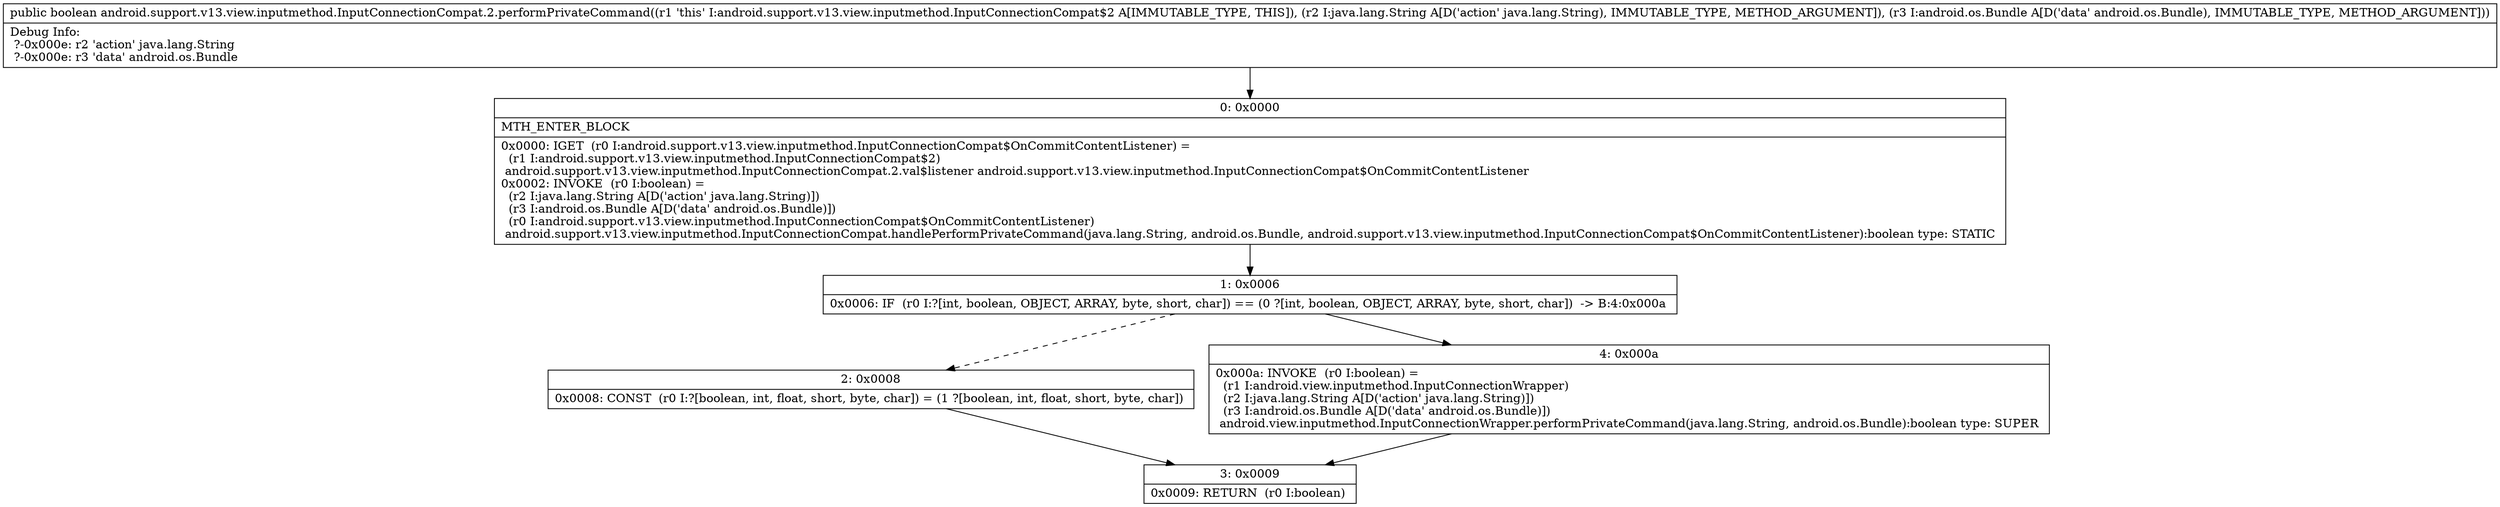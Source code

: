 digraph "CFG forandroid.support.v13.view.inputmethod.InputConnectionCompat.2.performPrivateCommand(Ljava\/lang\/String;Landroid\/os\/Bundle;)Z" {
Node_0 [shape=record,label="{0\:\ 0x0000|MTH_ENTER_BLOCK\l|0x0000: IGET  (r0 I:android.support.v13.view.inputmethod.InputConnectionCompat$OnCommitContentListener) = \l  (r1 I:android.support.v13.view.inputmethod.InputConnectionCompat$2)\l android.support.v13.view.inputmethod.InputConnectionCompat.2.val$listener android.support.v13.view.inputmethod.InputConnectionCompat$OnCommitContentListener \l0x0002: INVOKE  (r0 I:boolean) = \l  (r2 I:java.lang.String A[D('action' java.lang.String)])\l  (r3 I:android.os.Bundle A[D('data' android.os.Bundle)])\l  (r0 I:android.support.v13.view.inputmethod.InputConnectionCompat$OnCommitContentListener)\l android.support.v13.view.inputmethod.InputConnectionCompat.handlePerformPrivateCommand(java.lang.String, android.os.Bundle, android.support.v13.view.inputmethod.InputConnectionCompat$OnCommitContentListener):boolean type: STATIC \l}"];
Node_1 [shape=record,label="{1\:\ 0x0006|0x0006: IF  (r0 I:?[int, boolean, OBJECT, ARRAY, byte, short, char]) == (0 ?[int, boolean, OBJECT, ARRAY, byte, short, char])  \-\> B:4:0x000a \l}"];
Node_2 [shape=record,label="{2\:\ 0x0008|0x0008: CONST  (r0 I:?[boolean, int, float, short, byte, char]) = (1 ?[boolean, int, float, short, byte, char]) \l}"];
Node_3 [shape=record,label="{3\:\ 0x0009|0x0009: RETURN  (r0 I:boolean) \l}"];
Node_4 [shape=record,label="{4\:\ 0x000a|0x000a: INVOKE  (r0 I:boolean) = \l  (r1 I:android.view.inputmethod.InputConnectionWrapper)\l  (r2 I:java.lang.String A[D('action' java.lang.String)])\l  (r3 I:android.os.Bundle A[D('data' android.os.Bundle)])\l android.view.inputmethod.InputConnectionWrapper.performPrivateCommand(java.lang.String, android.os.Bundle):boolean type: SUPER \l}"];
MethodNode[shape=record,label="{public boolean android.support.v13.view.inputmethod.InputConnectionCompat.2.performPrivateCommand((r1 'this' I:android.support.v13.view.inputmethod.InputConnectionCompat$2 A[IMMUTABLE_TYPE, THIS]), (r2 I:java.lang.String A[D('action' java.lang.String), IMMUTABLE_TYPE, METHOD_ARGUMENT]), (r3 I:android.os.Bundle A[D('data' android.os.Bundle), IMMUTABLE_TYPE, METHOD_ARGUMENT]))  | Debug Info:\l  ?\-0x000e: r2 'action' java.lang.String\l  ?\-0x000e: r3 'data' android.os.Bundle\l}"];
MethodNode -> Node_0;
Node_0 -> Node_1;
Node_1 -> Node_2[style=dashed];
Node_1 -> Node_4;
Node_2 -> Node_3;
Node_4 -> Node_3;
}

